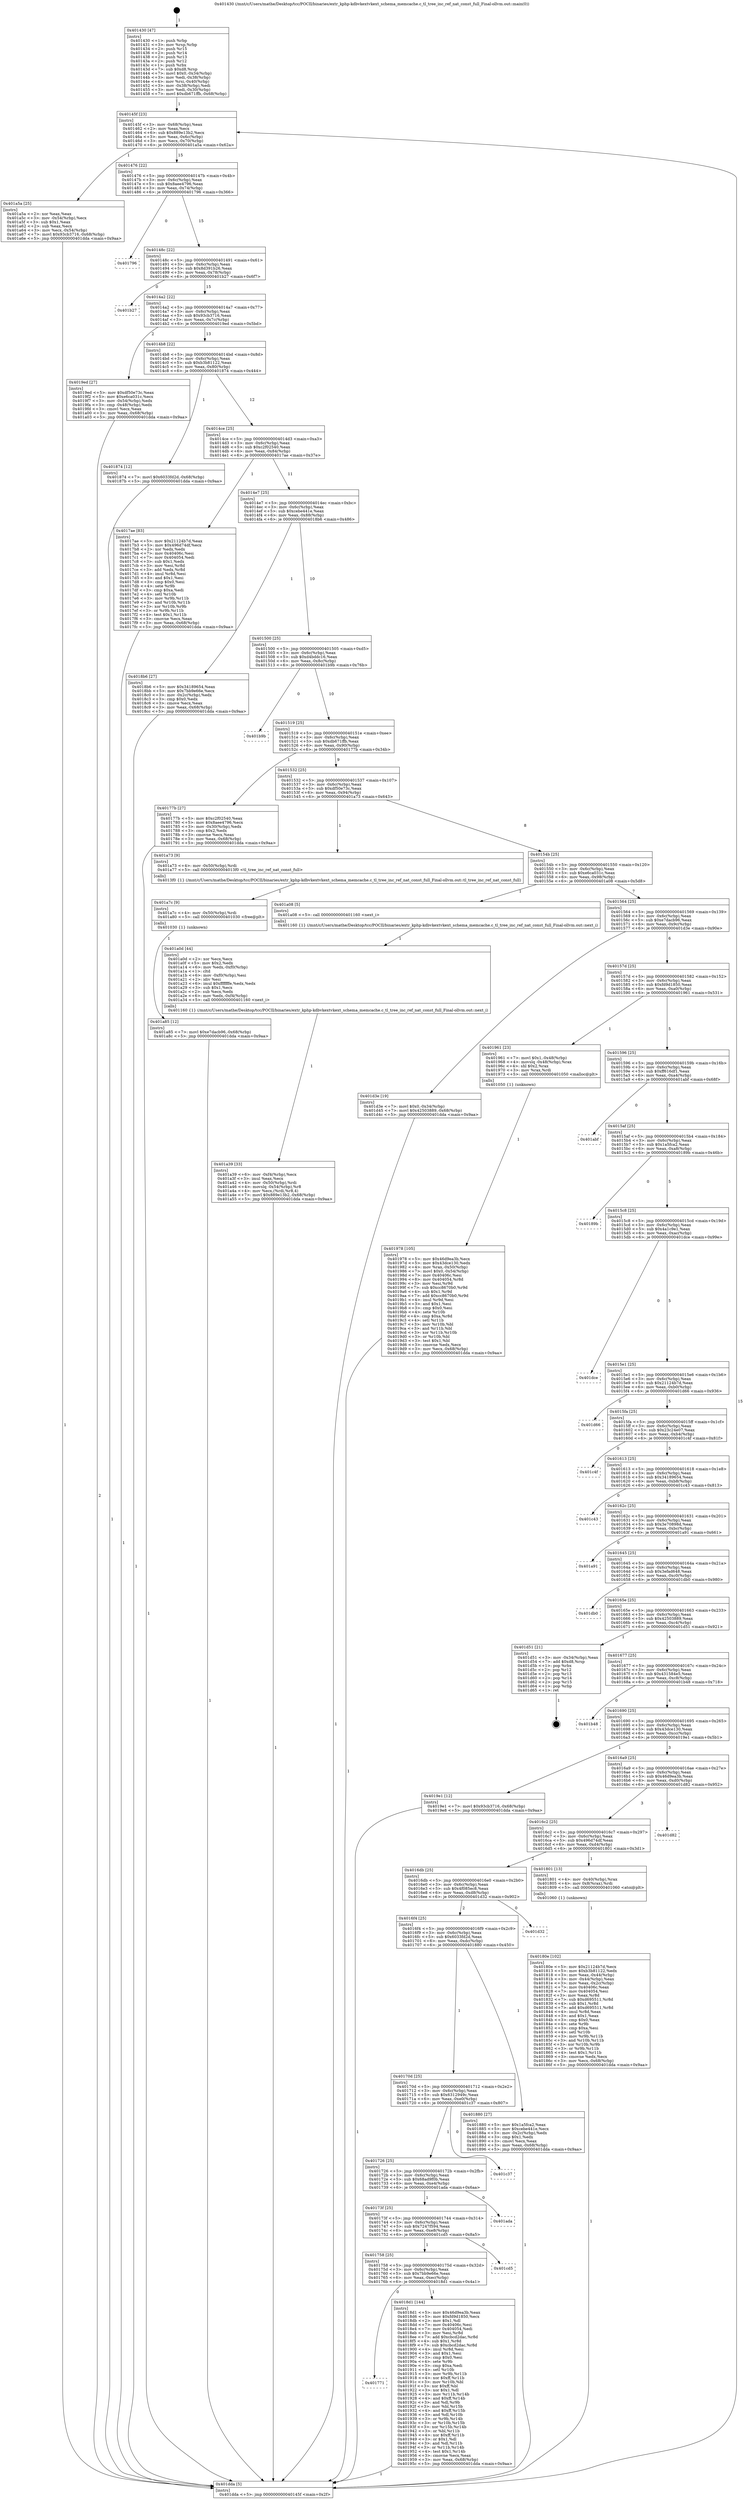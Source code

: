 digraph "0x401430" {
  label = "0x401430 (/mnt/c/Users/mathe/Desktop/tcc/POCII/binaries/extr_kphp-kdbvkextvkext_schema_memcache.c_tl_tree_inc_ref_nat_const_full_Final-ollvm.out::main(0))"
  labelloc = "t"
  node[shape=record]

  Entry [label="",width=0.3,height=0.3,shape=circle,fillcolor=black,style=filled]
  "0x40145f" [label="{
     0x40145f [23]\l
     | [instrs]\l
     &nbsp;&nbsp;0x40145f \<+3\>: mov -0x68(%rbp),%eax\l
     &nbsp;&nbsp;0x401462 \<+2\>: mov %eax,%ecx\l
     &nbsp;&nbsp;0x401464 \<+6\>: sub $0x889e13b2,%ecx\l
     &nbsp;&nbsp;0x40146a \<+3\>: mov %eax,-0x6c(%rbp)\l
     &nbsp;&nbsp;0x40146d \<+3\>: mov %ecx,-0x70(%rbp)\l
     &nbsp;&nbsp;0x401470 \<+6\>: je 0000000000401a5a \<main+0x62a\>\l
  }"]
  "0x401a5a" [label="{
     0x401a5a [25]\l
     | [instrs]\l
     &nbsp;&nbsp;0x401a5a \<+2\>: xor %eax,%eax\l
     &nbsp;&nbsp;0x401a5c \<+3\>: mov -0x54(%rbp),%ecx\l
     &nbsp;&nbsp;0x401a5f \<+3\>: sub $0x1,%eax\l
     &nbsp;&nbsp;0x401a62 \<+2\>: sub %eax,%ecx\l
     &nbsp;&nbsp;0x401a64 \<+3\>: mov %ecx,-0x54(%rbp)\l
     &nbsp;&nbsp;0x401a67 \<+7\>: movl $0x93cb3716,-0x68(%rbp)\l
     &nbsp;&nbsp;0x401a6e \<+5\>: jmp 0000000000401dda \<main+0x9aa\>\l
  }"]
  "0x401476" [label="{
     0x401476 [22]\l
     | [instrs]\l
     &nbsp;&nbsp;0x401476 \<+5\>: jmp 000000000040147b \<main+0x4b\>\l
     &nbsp;&nbsp;0x40147b \<+3\>: mov -0x6c(%rbp),%eax\l
     &nbsp;&nbsp;0x40147e \<+5\>: sub $0x8aee4796,%eax\l
     &nbsp;&nbsp;0x401483 \<+3\>: mov %eax,-0x74(%rbp)\l
     &nbsp;&nbsp;0x401486 \<+6\>: je 0000000000401796 \<main+0x366\>\l
  }"]
  Exit [label="",width=0.3,height=0.3,shape=circle,fillcolor=black,style=filled,peripheries=2]
  "0x401796" [label="{
     0x401796\l
  }", style=dashed]
  "0x40148c" [label="{
     0x40148c [22]\l
     | [instrs]\l
     &nbsp;&nbsp;0x40148c \<+5\>: jmp 0000000000401491 \<main+0x61\>\l
     &nbsp;&nbsp;0x401491 \<+3\>: mov -0x6c(%rbp),%eax\l
     &nbsp;&nbsp;0x401494 \<+5\>: sub $0x8d391b26,%eax\l
     &nbsp;&nbsp;0x401499 \<+3\>: mov %eax,-0x78(%rbp)\l
     &nbsp;&nbsp;0x40149c \<+6\>: je 0000000000401b27 \<main+0x6f7\>\l
  }"]
  "0x401a85" [label="{
     0x401a85 [12]\l
     | [instrs]\l
     &nbsp;&nbsp;0x401a85 \<+7\>: movl $0xe7dacb96,-0x68(%rbp)\l
     &nbsp;&nbsp;0x401a8c \<+5\>: jmp 0000000000401dda \<main+0x9aa\>\l
  }"]
  "0x401b27" [label="{
     0x401b27\l
  }", style=dashed]
  "0x4014a2" [label="{
     0x4014a2 [22]\l
     | [instrs]\l
     &nbsp;&nbsp;0x4014a2 \<+5\>: jmp 00000000004014a7 \<main+0x77\>\l
     &nbsp;&nbsp;0x4014a7 \<+3\>: mov -0x6c(%rbp),%eax\l
     &nbsp;&nbsp;0x4014aa \<+5\>: sub $0x93cb3716,%eax\l
     &nbsp;&nbsp;0x4014af \<+3\>: mov %eax,-0x7c(%rbp)\l
     &nbsp;&nbsp;0x4014b2 \<+6\>: je 00000000004019ed \<main+0x5bd\>\l
  }"]
  "0x401a7c" [label="{
     0x401a7c [9]\l
     | [instrs]\l
     &nbsp;&nbsp;0x401a7c \<+4\>: mov -0x50(%rbp),%rdi\l
     &nbsp;&nbsp;0x401a80 \<+5\>: call 0000000000401030 \<free@plt\>\l
     | [calls]\l
     &nbsp;&nbsp;0x401030 \{1\} (unknown)\l
  }"]
  "0x4019ed" [label="{
     0x4019ed [27]\l
     | [instrs]\l
     &nbsp;&nbsp;0x4019ed \<+5\>: mov $0xdf50e73c,%eax\l
     &nbsp;&nbsp;0x4019f2 \<+5\>: mov $0xe6ca031c,%ecx\l
     &nbsp;&nbsp;0x4019f7 \<+3\>: mov -0x54(%rbp),%edx\l
     &nbsp;&nbsp;0x4019fa \<+3\>: cmp -0x48(%rbp),%edx\l
     &nbsp;&nbsp;0x4019fd \<+3\>: cmovl %ecx,%eax\l
     &nbsp;&nbsp;0x401a00 \<+3\>: mov %eax,-0x68(%rbp)\l
     &nbsp;&nbsp;0x401a03 \<+5\>: jmp 0000000000401dda \<main+0x9aa\>\l
  }"]
  "0x4014b8" [label="{
     0x4014b8 [22]\l
     | [instrs]\l
     &nbsp;&nbsp;0x4014b8 \<+5\>: jmp 00000000004014bd \<main+0x8d\>\l
     &nbsp;&nbsp;0x4014bd \<+3\>: mov -0x6c(%rbp),%eax\l
     &nbsp;&nbsp;0x4014c0 \<+5\>: sub $0xb3b81122,%eax\l
     &nbsp;&nbsp;0x4014c5 \<+3\>: mov %eax,-0x80(%rbp)\l
     &nbsp;&nbsp;0x4014c8 \<+6\>: je 0000000000401874 \<main+0x444\>\l
  }"]
  "0x401a39" [label="{
     0x401a39 [33]\l
     | [instrs]\l
     &nbsp;&nbsp;0x401a39 \<+6\>: mov -0xf4(%rbp),%ecx\l
     &nbsp;&nbsp;0x401a3f \<+3\>: imul %eax,%ecx\l
     &nbsp;&nbsp;0x401a42 \<+4\>: mov -0x50(%rbp),%rdi\l
     &nbsp;&nbsp;0x401a46 \<+4\>: movslq -0x54(%rbp),%r8\l
     &nbsp;&nbsp;0x401a4a \<+4\>: mov %ecx,(%rdi,%r8,4)\l
     &nbsp;&nbsp;0x401a4e \<+7\>: movl $0x889e13b2,-0x68(%rbp)\l
     &nbsp;&nbsp;0x401a55 \<+5\>: jmp 0000000000401dda \<main+0x9aa\>\l
  }"]
  "0x401874" [label="{
     0x401874 [12]\l
     | [instrs]\l
     &nbsp;&nbsp;0x401874 \<+7\>: movl $0x6033fd2d,-0x68(%rbp)\l
     &nbsp;&nbsp;0x40187b \<+5\>: jmp 0000000000401dda \<main+0x9aa\>\l
  }"]
  "0x4014ce" [label="{
     0x4014ce [25]\l
     | [instrs]\l
     &nbsp;&nbsp;0x4014ce \<+5\>: jmp 00000000004014d3 \<main+0xa3\>\l
     &nbsp;&nbsp;0x4014d3 \<+3\>: mov -0x6c(%rbp),%eax\l
     &nbsp;&nbsp;0x4014d6 \<+5\>: sub $0xc2f02540,%eax\l
     &nbsp;&nbsp;0x4014db \<+6\>: mov %eax,-0x84(%rbp)\l
     &nbsp;&nbsp;0x4014e1 \<+6\>: je 00000000004017ae \<main+0x37e\>\l
  }"]
  "0x401a0d" [label="{
     0x401a0d [44]\l
     | [instrs]\l
     &nbsp;&nbsp;0x401a0d \<+2\>: xor %ecx,%ecx\l
     &nbsp;&nbsp;0x401a0f \<+5\>: mov $0x2,%edx\l
     &nbsp;&nbsp;0x401a14 \<+6\>: mov %edx,-0xf0(%rbp)\l
     &nbsp;&nbsp;0x401a1a \<+1\>: cltd\l
     &nbsp;&nbsp;0x401a1b \<+6\>: mov -0xf0(%rbp),%esi\l
     &nbsp;&nbsp;0x401a21 \<+2\>: idiv %esi\l
     &nbsp;&nbsp;0x401a23 \<+6\>: imul $0xfffffffe,%edx,%edx\l
     &nbsp;&nbsp;0x401a29 \<+3\>: sub $0x1,%ecx\l
     &nbsp;&nbsp;0x401a2c \<+2\>: sub %ecx,%edx\l
     &nbsp;&nbsp;0x401a2e \<+6\>: mov %edx,-0xf4(%rbp)\l
     &nbsp;&nbsp;0x401a34 \<+5\>: call 0000000000401160 \<next_i\>\l
     | [calls]\l
     &nbsp;&nbsp;0x401160 \{1\} (/mnt/c/Users/mathe/Desktop/tcc/POCII/binaries/extr_kphp-kdbvkextvkext_schema_memcache.c_tl_tree_inc_ref_nat_const_full_Final-ollvm.out::next_i)\l
  }"]
  "0x4017ae" [label="{
     0x4017ae [83]\l
     | [instrs]\l
     &nbsp;&nbsp;0x4017ae \<+5\>: mov $0x21124b7d,%eax\l
     &nbsp;&nbsp;0x4017b3 \<+5\>: mov $0x496d74df,%ecx\l
     &nbsp;&nbsp;0x4017b8 \<+2\>: xor %edx,%edx\l
     &nbsp;&nbsp;0x4017ba \<+7\>: mov 0x40406c,%esi\l
     &nbsp;&nbsp;0x4017c1 \<+7\>: mov 0x404054,%edi\l
     &nbsp;&nbsp;0x4017c8 \<+3\>: sub $0x1,%edx\l
     &nbsp;&nbsp;0x4017cb \<+3\>: mov %esi,%r8d\l
     &nbsp;&nbsp;0x4017ce \<+3\>: add %edx,%r8d\l
     &nbsp;&nbsp;0x4017d1 \<+4\>: imul %r8d,%esi\l
     &nbsp;&nbsp;0x4017d5 \<+3\>: and $0x1,%esi\l
     &nbsp;&nbsp;0x4017d8 \<+3\>: cmp $0x0,%esi\l
     &nbsp;&nbsp;0x4017db \<+4\>: sete %r9b\l
     &nbsp;&nbsp;0x4017df \<+3\>: cmp $0xa,%edi\l
     &nbsp;&nbsp;0x4017e2 \<+4\>: setl %r10b\l
     &nbsp;&nbsp;0x4017e6 \<+3\>: mov %r9b,%r11b\l
     &nbsp;&nbsp;0x4017e9 \<+3\>: and %r10b,%r11b\l
     &nbsp;&nbsp;0x4017ec \<+3\>: xor %r10b,%r9b\l
     &nbsp;&nbsp;0x4017ef \<+3\>: or %r9b,%r11b\l
     &nbsp;&nbsp;0x4017f2 \<+4\>: test $0x1,%r11b\l
     &nbsp;&nbsp;0x4017f6 \<+3\>: cmovne %ecx,%eax\l
     &nbsp;&nbsp;0x4017f9 \<+3\>: mov %eax,-0x68(%rbp)\l
     &nbsp;&nbsp;0x4017fc \<+5\>: jmp 0000000000401dda \<main+0x9aa\>\l
  }"]
  "0x4014e7" [label="{
     0x4014e7 [25]\l
     | [instrs]\l
     &nbsp;&nbsp;0x4014e7 \<+5\>: jmp 00000000004014ec \<main+0xbc\>\l
     &nbsp;&nbsp;0x4014ec \<+3\>: mov -0x6c(%rbp),%eax\l
     &nbsp;&nbsp;0x4014ef \<+5\>: sub $0xcebe441e,%eax\l
     &nbsp;&nbsp;0x4014f4 \<+6\>: mov %eax,-0x88(%rbp)\l
     &nbsp;&nbsp;0x4014fa \<+6\>: je 00000000004018b6 \<main+0x486\>\l
  }"]
  "0x401978" [label="{
     0x401978 [105]\l
     | [instrs]\l
     &nbsp;&nbsp;0x401978 \<+5\>: mov $0x46d9ea3b,%ecx\l
     &nbsp;&nbsp;0x40197d \<+5\>: mov $0x43dce130,%edx\l
     &nbsp;&nbsp;0x401982 \<+4\>: mov %rax,-0x50(%rbp)\l
     &nbsp;&nbsp;0x401986 \<+7\>: movl $0x0,-0x54(%rbp)\l
     &nbsp;&nbsp;0x40198d \<+7\>: mov 0x40406c,%esi\l
     &nbsp;&nbsp;0x401994 \<+8\>: mov 0x404054,%r8d\l
     &nbsp;&nbsp;0x40199c \<+3\>: mov %esi,%r9d\l
     &nbsp;&nbsp;0x40199f \<+7\>: sub $0xcc8670b0,%r9d\l
     &nbsp;&nbsp;0x4019a6 \<+4\>: sub $0x1,%r9d\l
     &nbsp;&nbsp;0x4019aa \<+7\>: add $0xcc8670b0,%r9d\l
     &nbsp;&nbsp;0x4019b1 \<+4\>: imul %r9d,%esi\l
     &nbsp;&nbsp;0x4019b5 \<+3\>: and $0x1,%esi\l
     &nbsp;&nbsp;0x4019b8 \<+3\>: cmp $0x0,%esi\l
     &nbsp;&nbsp;0x4019bb \<+4\>: sete %r10b\l
     &nbsp;&nbsp;0x4019bf \<+4\>: cmp $0xa,%r8d\l
     &nbsp;&nbsp;0x4019c3 \<+4\>: setl %r11b\l
     &nbsp;&nbsp;0x4019c7 \<+3\>: mov %r10b,%bl\l
     &nbsp;&nbsp;0x4019ca \<+3\>: and %r11b,%bl\l
     &nbsp;&nbsp;0x4019cd \<+3\>: xor %r11b,%r10b\l
     &nbsp;&nbsp;0x4019d0 \<+3\>: or %r10b,%bl\l
     &nbsp;&nbsp;0x4019d3 \<+3\>: test $0x1,%bl\l
     &nbsp;&nbsp;0x4019d6 \<+3\>: cmovne %edx,%ecx\l
     &nbsp;&nbsp;0x4019d9 \<+3\>: mov %ecx,-0x68(%rbp)\l
     &nbsp;&nbsp;0x4019dc \<+5\>: jmp 0000000000401dda \<main+0x9aa\>\l
  }"]
  "0x4018b6" [label="{
     0x4018b6 [27]\l
     | [instrs]\l
     &nbsp;&nbsp;0x4018b6 \<+5\>: mov $0x34189654,%eax\l
     &nbsp;&nbsp;0x4018bb \<+5\>: mov $0x7bb9e66e,%ecx\l
     &nbsp;&nbsp;0x4018c0 \<+3\>: mov -0x2c(%rbp),%edx\l
     &nbsp;&nbsp;0x4018c3 \<+3\>: cmp $0x0,%edx\l
     &nbsp;&nbsp;0x4018c6 \<+3\>: cmove %ecx,%eax\l
     &nbsp;&nbsp;0x4018c9 \<+3\>: mov %eax,-0x68(%rbp)\l
     &nbsp;&nbsp;0x4018cc \<+5\>: jmp 0000000000401dda \<main+0x9aa\>\l
  }"]
  "0x401500" [label="{
     0x401500 [25]\l
     | [instrs]\l
     &nbsp;&nbsp;0x401500 \<+5\>: jmp 0000000000401505 \<main+0xd5\>\l
     &nbsp;&nbsp;0x401505 \<+3\>: mov -0x6c(%rbp),%eax\l
     &nbsp;&nbsp;0x401508 \<+5\>: sub $0xd4bddc16,%eax\l
     &nbsp;&nbsp;0x40150d \<+6\>: mov %eax,-0x8c(%rbp)\l
     &nbsp;&nbsp;0x401513 \<+6\>: je 0000000000401b9b \<main+0x76b\>\l
  }"]
  "0x401771" [label="{
     0x401771\l
  }", style=dashed]
  "0x401b9b" [label="{
     0x401b9b\l
  }", style=dashed]
  "0x401519" [label="{
     0x401519 [25]\l
     | [instrs]\l
     &nbsp;&nbsp;0x401519 \<+5\>: jmp 000000000040151e \<main+0xee\>\l
     &nbsp;&nbsp;0x40151e \<+3\>: mov -0x6c(%rbp),%eax\l
     &nbsp;&nbsp;0x401521 \<+5\>: sub $0xdb671ffb,%eax\l
     &nbsp;&nbsp;0x401526 \<+6\>: mov %eax,-0x90(%rbp)\l
     &nbsp;&nbsp;0x40152c \<+6\>: je 000000000040177b \<main+0x34b\>\l
  }"]
  "0x4018d1" [label="{
     0x4018d1 [144]\l
     | [instrs]\l
     &nbsp;&nbsp;0x4018d1 \<+5\>: mov $0x46d9ea3b,%eax\l
     &nbsp;&nbsp;0x4018d6 \<+5\>: mov $0xfd9d1850,%ecx\l
     &nbsp;&nbsp;0x4018db \<+2\>: mov $0x1,%dl\l
     &nbsp;&nbsp;0x4018dd \<+7\>: mov 0x40406c,%esi\l
     &nbsp;&nbsp;0x4018e4 \<+7\>: mov 0x404054,%edi\l
     &nbsp;&nbsp;0x4018eb \<+3\>: mov %esi,%r8d\l
     &nbsp;&nbsp;0x4018ee \<+7\>: add $0xcbcd2dac,%r8d\l
     &nbsp;&nbsp;0x4018f5 \<+4\>: sub $0x1,%r8d\l
     &nbsp;&nbsp;0x4018f9 \<+7\>: sub $0xcbcd2dac,%r8d\l
     &nbsp;&nbsp;0x401900 \<+4\>: imul %r8d,%esi\l
     &nbsp;&nbsp;0x401904 \<+3\>: and $0x1,%esi\l
     &nbsp;&nbsp;0x401907 \<+3\>: cmp $0x0,%esi\l
     &nbsp;&nbsp;0x40190a \<+4\>: sete %r9b\l
     &nbsp;&nbsp;0x40190e \<+3\>: cmp $0xa,%edi\l
     &nbsp;&nbsp;0x401911 \<+4\>: setl %r10b\l
     &nbsp;&nbsp;0x401915 \<+3\>: mov %r9b,%r11b\l
     &nbsp;&nbsp;0x401918 \<+4\>: xor $0xff,%r11b\l
     &nbsp;&nbsp;0x40191c \<+3\>: mov %r10b,%bl\l
     &nbsp;&nbsp;0x40191f \<+3\>: xor $0xff,%bl\l
     &nbsp;&nbsp;0x401922 \<+3\>: xor $0x1,%dl\l
     &nbsp;&nbsp;0x401925 \<+3\>: mov %r11b,%r14b\l
     &nbsp;&nbsp;0x401928 \<+4\>: and $0xff,%r14b\l
     &nbsp;&nbsp;0x40192c \<+3\>: and %dl,%r9b\l
     &nbsp;&nbsp;0x40192f \<+3\>: mov %bl,%r15b\l
     &nbsp;&nbsp;0x401932 \<+4\>: and $0xff,%r15b\l
     &nbsp;&nbsp;0x401936 \<+3\>: and %dl,%r10b\l
     &nbsp;&nbsp;0x401939 \<+3\>: or %r9b,%r14b\l
     &nbsp;&nbsp;0x40193c \<+3\>: or %r10b,%r15b\l
     &nbsp;&nbsp;0x40193f \<+3\>: xor %r15b,%r14b\l
     &nbsp;&nbsp;0x401942 \<+3\>: or %bl,%r11b\l
     &nbsp;&nbsp;0x401945 \<+4\>: xor $0xff,%r11b\l
     &nbsp;&nbsp;0x401949 \<+3\>: or $0x1,%dl\l
     &nbsp;&nbsp;0x40194c \<+3\>: and %dl,%r11b\l
     &nbsp;&nbsp;0x40194f \<+3\>: or %r11b,%r14b\l
     &nbsp;&nbsp;0x401952 \<+4\>: test $0x1,%r14b\l
     &nbsp;&nbsp;0x401956 \<+3\>: cmovne %ecx,%eax\l
     &nbsp;&nbsp;0x401959 \<+3\>: mov %eax,-0x68(%rbp)\l
     &nbsp;&nbsp;0x40195c \<+5\>: jmp 0000000000401dda \<main+0x9aa\>\l
  }"]
  "0x40177b" [label="{
     0x40177b [27]\l
     | [instrs]\l
     &nbsp;&nbsp;0x40177b \<+5\>: mov $0xc2f02540,%eax\l
     &nbsp;&nbsp;0x401780 \<+5\>: mov $0x8aee4796,%ecx\l
     &nbsp;&nbsp;0x401785 \<+3\>: mov -0x30(%rbp),%edx\l
     &nbsp;&nbsp;0x401788 \<+3\>: cmp $0x2,%edx\l
     &nbsp;&nbsp;0x40178b \<+3\>: cmovne %ecx,%eax\l
     &nbsp;&nbsp;0x40178e \<+3\>: mov %eax,-0x68(%rbp)\l
     &nbsp;&nbsp;0x401791 \<+5\>: jmp 0000000000401dda \<main+0x9aa\>\l
  }"]
  "0x401532" [label="{
     0x401532 [25]\l
     | [instrs]\l
     &nbsp;&nbsp;0x401532 \<+5\>: jmp 0000000000401537 \<main+0x107\>\l
     &nbsp;&nbsp;0x401537 \<+3\>: mov -0x6c(%rbp),%eax\l
     &nbsp;&nbsp;0x40153a \<+5\>: sub $0xdf50e73c,%eax\l
     &nbsp;&nbsp;0x40153f \<+6\>: mov %eax,-0x94(%rbp)\l
     &nbsp;&nbsp;0x401545 \<+6\>: je 0000000000401a73 \<main+0x643\>\l
  }"]
  "0x401dda" [label="{
     0x401dda [5]\l
     | [instrs]\l
     &nbsp;&nbsp;0x401dda \<+5\>: jmp 000000000040145f \<main+0x2f\>\l
  }"]
  "0x401430" [label="{
     0x401430 [47]\l
     | [instrs]\l
     &nbsp;&nbsp;0x401430 \<+1\>: push %rbp\l
     &nbsp;&nbsp;0x401431 \<+3\>: mov %rsp,%rbp\l
     &nbsp;&nbsp;0x401434 \<+2\>: push %r15\l
     &nbsp;&nbsp;0x401436 \<+2\>: push %r14\l
     &nbsp;&nbsp;0x401438 \<+2\>: push %r13\l
     &nbsp;&nbsp;0x40143a \<+2\>: push %r12\l
     &nbsp;&nbsp;0x40143c \<+1\>: push %rbx\l
     &nbsp;&nbsp;0x40143d \<+7\>: sub $0xd8,%rsp\l
     &nbsp;&nbsp;0x401444 \<+7\>: movl $0x0,-0x34(%rbp)\l
     &nbsp;&nbsp;0x40144b \<+3\>: mov %edi,-0x38(%rbp)\l
     &nbsp;&nbsp;0x40144e \<+4\>: mov %rsi,-0x40(%rbp)\l
     &nbsp;&nbsp;0x401452 \<+3\>: mov -0x38(%rbp),%edi\l
     &nbsp;&nbsp;0x401455 \<+3\>: mov %edi,-0x30(%rbp)\l
     &nbsp;&nbsp;0x401458 \<+7\>: movl $0xdb671ffb,-0x68(%rbp)\l
  }"]
  "0x401758" [label="{
     0x401758 [25]\l
     | [instrs]\l
     &nbsp;&nbsp;0x401758 \<+5\>: jmp 000000000040175d \<main+0x32d\>\l
     &nbsp;&nbsp;0x40175d \<+3\>: mov -0x6c(%rbp),%eax\l
     &nbsp;&nbsp;0x401760 \<+5\>: sub $0x7bb9e66e,%eax\l
     &nbsp;&nbsp;0x401765 \<+6\>: mov %eax,-0xec(%rbp)\l
     &nbsp;&nbsp;0x40176b \<+6\>: je 00000000004018d1 \<main+0x4a1\>\l
  }"]
  "0x401a73" [label="{
     0x401a73 [9]\l
     | [instrs]\l
     &nbsp;&nbsp;0x401a73 \<+4\>: mov -0x50(%rbp),%rdi\l
     &nbsp;&nbsp;0x401a77 \<+5\>: call 00000000004013f0 \<tl_tree_inc_ref_nat_const_full\>\l
     | [calls]\l
     &nbsp;&nbsp;0x4013f0 \{1\} (/mnt/c/Users/mathe/Desktop/tcc/POCII/binaries/extr_kphp-kdbvkextvkext_schema_memcache.c_tl_tree_inc_ref_nat_const_full_Final-ollvm.out::tl_tree_inc_ref_nat_const_full)\l
  }"]
  "0x40154b" [label="{
     0x40154b [25]\l
     | [instrs]\l
     &nbsp;&nbsp;0x40154b \<+5\>: jmp 0000000000401550 \<main+0x120\>\l
     &nbsp;&nbsp;0x401550 \<+3\>: mov -0x6c(%rbp),%eax\l
     &nbsp;&nbsp;0x401553 \<+5\>: sub $0xe6ca031c,%eax\l
     &nbsp;&nbsp;0x401558 \<+6\>: mov %eax,-0x98(%rbp)\l
     &nbsp;&nbsp;0x40155e \<+6\>: je 0000000000401a08 \<main+0x5d8\>\l
  }"]
  "0x401cd5" [label="{
     0x401cd5\l
  }", style=dashed]
  "0x401a08" [label="{
     0x401a08 [5]\l
     | [instrs]\l
     &nbsp;&nbsp;0x401a08 \<+5\>: call 0000000000401160 \<next_i\>\l
     | [calls]\l
     &nbsp;&nbsp;0x401160 \{1\} (/mnt/c/Users/mathe/Desktop/tcc/POCII/binaries/extr_kphp-kdbvkextvkext_schema_memcache.c_tl_tree_inc_ref_nat_const_full_Final-ollvm.out::next_i)\l
  }"]
  "0x401564" [label="{
     0x401564 [25]\l
     | [instrs]\l
     &nbsp;&nbsp;0x401564 \<+5\>: jmp 0000000000401569 \<main+0x139\>\l
     &nbsp;&nbsp;0x401569 \<+3\>: mov -0x6c(%rbp),%eax\l
     &nbsp;&nbsp;0x40156c \<+5\>: sub $0xe7dacb96,%eax\l
     &nbsp;&nbsp;0x401571 \<+6\>: mov %eax,-0x9c(%rbp)\l
     &nbsp;&nbsp;0x401577 \<+6\>: je 0000000000401d3e \<main+0x90e\>\l
  }"]
  "0x40173f" [label="{
     0x40173f [25]\l
     | [instrs]\l
     &nbsp;&nbsp;0x40173f \<+5\>: jmp 0000000000401744 \<main+0x314\>\l
     &nbsp;&nbsp;0x401744 \<+3\>: mov -0x6c(%rbp),%eax\l
     &nbsp;&nbsp;0x401747 \<+5\>: sub $0x7247f594,%eax\l
     &nbsp;&nbsp;0x40174c \<+6\>: mov %eax,-0xe8(%rbp)\l
     &nbsp;&nbsp;0x401752 \<+6\>: je 0000000000401cd5 \<main+0x8a5\>\l
  }"]
  "0x401d3e" [label="{
     0x401d3e [19]\l
     | [instrs]\l
     &nbsp;&nbsp;0x401d3e \<+7\>: movl $0x0,-0x34(%rbp)\l
     &nbsp;&nbsp;0x401d45 \<+7\>: movl $0x42503889,-0x68(%rbp)\l
     &nbsp;&nbsp;0x401d4c \<+5\>: jmp 0000000000401dda \<main+0x9aa\>\l
  }"]
  "0x40157d" [label="{
     0x40157d [25]\l
     | [instrs]\l
     &nbsp;&nbsp;0x40157d \<+5\>: jmp 0000000000401582 \<main+0x152\>\l
     &nbsp;&nbsp;0x401582 \<+3\>: mov -0x6c(%rbp),%eax\l
     &nbsp;&nbsp;0x401585 \<+5\>: sub $0xfd9d1850,%eax\l
     &nbsp;&nbsp;0x40158a \<+6\>: mov %eax,-0xa0(%rbp)\l
     &nbsp;&nbsp;0x401590 \<+6\>: je 0000000000401961 \<main+0x531\>\l
  }"]
  "0x401ada" [label="{
     0x401ada\l
  }", style=dashed]
  "0x401961" [label="{
     0x401961 [23]\l
     | [instrs]\l
     &nbsp;&nbsp;0x401961 \<+7\>: movl $0x1,-0x48(%rbp)\l
     &nbsp;&nbsp;0x401968 \<+4\>: movslq -0x48(%rbp),%rax\l
     &nbsp;&nbsp;0x40196c \<+4\>: shl $0x2,%rax\l
     &nbsp;&nbsp;0x401970 \<+3\>: mov %rax,%rdi\l
     &nbsp;&nbsp;0x401973 \<+5\>: call 0000000000401050 \<malloc@plt\>\l
     | [calls]\l
     &nbsp;&nbsp;0x401050 \{1\} (unknown)\l
  }"]
  "0x401596" [label="{
     0x401596 [25]\l
     | [instrs]\l
     &nbsp;&nbsp;0x401596 \<+5\>: jmp 000000000040159b \<main+0x16b\>\l
     &nbsp;&nbsp;0x40159b \<+3\>: mov -0x6c(%rbp),%eax\l
     &nbsp;&nbsp;0x40159e \<+5\>: sub $0xff616df1,%eax\l
     &nbsp;&nbsp;0x4015a3 \<+6\>: mov %eax,-0xa4(%rbp)\l
     &nbsp;&nbsp;0x4015a9 \<+6\>: je 0000000000401abf \<main+0x68f\>\l
  }"]
  "0x401726" [label="{
     0x401726 [25]\l
     | [instrs]\l
     &nbsp;&nbsp;0x401726 \<+5\>: jmp 000000000040172b \<main+0x2fb\>\l
     &nbsp;&nbsp;0x40172b \<+3\>: mov -0x6c(%rbp),%eax\l
     &nbsp;&nbsp;0x40172e \<+5\>: sub $0x68ad9f0b,%eax\l
     &nbsp;&nbsp;0x401733 \<+6\>: mov %eax,-0xe4(%rbp)\l
     &nbsp;&nbsp;0x401739 \<+6\>: je 0000000000401ada \<main+0x6aa\>\l
  }"]
  "0x401abf" [label="{
     0x401abf\l
  }", style=dashed]
  "0x4015af" [label="{
     0x4015af [25]\l
     | [instrs]\l
     &nbsp;&nbsp;0x4015af \<+5\>: jmp 00000000004015b4 \<main+0x184\>\l
     &nbsp;&nbsp;0x4015b4 \<+3\>: mov -0x6c(%rbp),%eax\l
     &nbsp;&nbsp;0x4015b7 \<+5\>: sub $0x1a5fca2,%eax\l
     &nbsp;&nbsp;0x4015bc \<+6\>: mov %eax,-0xa8(%rbp)\l
     &nbsp;&nbsp;0x4015c2 \<+6\>: je 000000000040189b \<main+0x46b\>\l
  }"]
  "0x401c37" [label="{
     0x401c37\l
  }", style=dashed]
  "0x40189b" [label="{
     0x40189b\l
  }", style=dashed]
  "0x4015c8" [label="{
     0x4015c8 [25]\l
     | [instrs]\l
     &nbsp;&nbsp;0x4015c8 \<+5\>: jmp 00000000004015cd \<main+0x19d\>\l
     &nbsp;&nbsp;0x4015cd \<+3\>: mov -0x6c(%rbp),%eax\l
     &nbsp;&nbsp;0x4015d0 \<+5\>: sub $0x4a1c9e1,%eax\l
     &nbsp;&nbsp;0x4015d5 \<+6\>: mov %eax,-0xac(%rbp)\l
     &nbsp;&nbsp;0x4015db \<+6\>: je 0000000000401dce \<main+0x99e\>\l
  }"]
  "0x40170d" [label="{
     0x40170d [25]\l
     | [instrs]\l
     &nbsp;&nbsp;0x40170d \<+5\>: jmp 0000000000401712 \<main+0x2e2\>\l
     &nbsp;&nbsp;0x401712 \<+3\>: mov -0x6c(%rbp),%eax\l
     &nbsp;&nbsp;0x401715 \<+5\>: sub $0x6312949c,%eax\l
     &nbsp;&nbsp;0x40171a \<+6\>: mov %eax,-0xe0(%rbp)\l
     &nbsp;&nbsp;0x401720 \<+6\>: je 0000000000401c37 \<main+0x807\>\l
  }"]
  "0x401dce" [label="{
     0x401dce\l
  }", style=dashed]
  "0x4015e1" [label="{
     0x4015e1 [25]\l
     | [instrs]\l
     &nbsp;&nbsp;0x4015e1 \<+5\>: jmp 00000000004015e6 \<main+0x1b6\>\l
     &nbsp;&nbsp;0x4015e6 \<+3\>: mov -0x6c(%rbp),%eax\l
     &nbsp;&nbsp;0x4015e9 \<+5\>: sub $0x21124b7d,%eax\l
     &nbsp;&nbsp;0x4015ee \<+6\>: mov %eax,-0xb0(%rbp)\l
     &nbsp;&nbsp;0x4015f4 \<+6\>: je 0000000000401d66 \<main+0x936\>\l
  }"]
  "0x401880" [label="{
     0x401880 [27]\l
     | [instrs]\l
     &nbsp;&nbsp;0x401880 \<+5\>: mov $0x1a5fca2,%eax\l
     &nbsp;&nbsp;0x401885 \<+5\>: mov $0xcebe441e,%ecx\l
     &nbsp;&nbsp;0x40188a \<+3\>: mov -0x2c(%rbp),%edx\l
     &nbsp;&nbsp;0x40188d \<+3\>: cmp $0x1,%edx\l
     &nbsp;&nbsp;0x401890 \<+3\>: cmovl %ecx,%eax\l
     &nbsp;&nbsp;0x401893 \<+3\>: mov %eax,-0x68(%rbp)\l
     &nbsp;&nbsp;0x401896 \<+5\>: jmp 0000000000401dda \<main+0x9aa\>\l
  }"]
  "0x401d66" [label="{
     0x401d66\l
  }", style=dashed]
  "0x4015fa" [label="{
     0x4015fa [25]\l
     | [instrs]\l
     &nbsp;&nbsp;0x4015fa \<+5\>: jmp 00000000004015ff \<main+0x1cf\>\l
     &nbsp;&nbsp;0x4015ff \<+3\>: mov -0x6c(%rbp),%eax\l
     &nbsp;&nbsp;0x401602 \<+5\>: sub $0x23c24e07,%eax\l
     &nbsp;&nbsp;0x401607 \<+6\>: mov %eax,-0xb4(%rbp)\l
     &nbsp;&nbsp;0x40160d \<+6\>: je 0000000000401c4f \<main+0x81f\>\l
  }"]
  "0x4016f4" [label="{
     0x4016f4 [25]\l
     | [instrs]\l
     &nbsp;&nbsp;0x4016f4 \<+5\>: jmp 00000000004016f9 \<main+0x2c9\>\l
     &nbsp;&nbsp;0x4016f9 \<+3\>: mov -0x6c(%rbp),%eax\l
     &nbsp;&nbsp;0x4016fc \<+5\>: sub $0x6033fd2d,%eax\l
     &nbsp;&nbsp;0x401701 \<+6\>: mov %eax,-0xdc(%rbp)\l
     &nbsp;&nbsp;0x401707 \<+6\>: je 0000000000401880 \<main+0x450\>\l
  }"]
  "0x401c4f" [label="{
     0x401c4f\l
  }", style=dashed]
  "0x401613" [label="{
     0x401613 [25]\l
     | [instrs]\l
     &nbsp;&nbsp;0x401613 \<+5\>: jmp 0000000000401618 \<main+0x1e8\>\l
     &nbsp;&nbsp;0x401618 \<+3\>: mov -0x6c(%rbp),%eax\l
     &nbsp;&nbsp;0x40161b \<+5\>: sub $0x34189654,%eax\l
     &nbsp;&nbsp;0x401620 \<+6\>: mov %eax,-0xb8(%rbp)\l
     &nbsp;&nbsp;0x401626 \<+6\>: je 0000000000401c43 \<main+0x813\>\l
  }"]
  "0x401d32" [label="{
     0x401d32\l
  }", style=dashed]
  "0x401c43" [label="{
     0x401c43\l
  }", style=dashed]
  "0x40162c" [label="{
     0x40162c [25]\l
     | [instrs]\l
     &nbsp;&nbsp;0x40162c \<+5\>: jmp 0000000000401631 \<main+0x201\>\l
     &nbsp;&nbsp;0x401631 \<+3\>: mov -0x6c(%rbp),%eax\l
     &nbsp;&nbsp;0x401634 \<+5\>: sub $0x3e70898d,%eax\l
     &nbsp;&nbsp;0x401639 \<+6\>: mov %eax,-0xbc(%rbp)\l
     &nbsp;&nbsp;0x40163f \<+6\>: je 0000000000401a91 \<main+0x661\>\l
  }"]
  "0x40180e" [label="{
     0x40180e [102]\l
     | [instrs]\l
     &nbsp;&nbsp;0x40180e \<+5\>: mov $0x21124b7d,%ecx\l
     &nbsp;&nbsp;0x401813 \<+5\>: mov $0xb3b81122,%edx\l
     &nbsp;&nbsp;0x401818 \<+3\>: mov %eax,-0x44(%rbp)\l
     &nbsp;&nbsp;0x40181b \<+3\>: mov -0x44(%rbp),%eax\l
     &nbsp;&nbsp;0x40181e \<+3\>: mov %eax,-0x2c(%rbp)\l
     &nbsp;&nbsp;0x401821 \<+7\>: mov 0x40406c,%eax\l
     &nbsp;&nbsp;0x401828 \<+7\>: mov 0x404054,%esi\l
     &nbsp;&nbsp;0x40182f \<+3\>: mov %eax,%r8d\l
     &nbsp;&nbsp;0x401832 \<+7\>: sub $0xd695511,%r8d\l
     &nbsp;&nbsp;0x401839 \<+4\>: sub $0x1,%r8d\l
     &nbsp;&nbsp;0x40183d \<+7\>: add $0xd695511,%r8d\l
     &nbsp;&nbsp;0x401844 \<+4\>: imul %r8d,%eax\l
     &nbsp;&nbsp;0x401848 \<+3\>: and $0x1,%eax\l
     &nbsp;&nbsp;0x40184b \<+3\>: cmp $0x0,%eax\l
     &nbsp;&nbsp;0x40184e \<+4\>: sete %r9b\l
     &nbsp;&nbsp;0x401852 \<+3\>: cmp $0xa,%esi\l
     &nbsp;&nbsp;0x401855 \<+4\>: setl %r10b\l
     &nbsp;&nbsp;0x401859 \<+3\>: mov %r9b,%r11b\l
     &nbsp;&nbsp;0x40185c \<+3\>: and %r10b,%r11b\l
     &nbsp;&nbsp;0x40185f \<+3\>: xor %r10b,%r9b\l
     &nbsp;&nbsp;0x401862 \<+3\>: or %r9b,%r11b\l
     &nbsp;&nbsp;0x401865 \<+4\>: test $0x1,%r11b\l
     &nbsp;&nbsp;0x401869 \<+3\>: cmovne %edx,%ecx\l
     &nbsp;&nbsp;0x40186c \<+3\>: mov %ecx,-0x68(%rbp)\l
     &nbsp;&nbsp;0x40186f \<+5\>: jmp 0000000000401dda \<main+0x9aa\>\l
  }"]
  "0x401a91" [label="{
     0x401a91\l
  }", style=dashed]
  "0x401645" [label="{
     0x401645 [25]\l
     | [instrs]\l
     &nbsp;&nbsp;0x401645 \<+5\>: jmp 000000000040164a \<main+0x21a\>\l
     &nbsp;&nbsp;0x40164a \<+3\>: mov -0x6c(%rbp),%eax\l
     &nbsp;&nbsp;0x40164d \<+5\>: sub $0x3efad648,%eax\l
     &nbsp;&nbsp;0x401652 \<+6\>: mov %eax,-0xc0(%rbp)\l
     &nbsp;&nbsp;0x401658 \<+6\>: je 0000000000401db0 \<main+0x980\>\l
  }"]
  "0x4016db" [label="{
     0x4016db [25]\l
     | [instrs]\l
     &nbsp;&nbsp;0x4016db \<+5\>: jmp 00000000004016e0 \<main+0x2b0\>\l
     &nbsp;&nbsp;0x4016e0 \<+3\>: mov -0x6c(%rbp),%eax\l
     &nbsp;&nbsp;0x4016e3 \<+5\>: sub $0x4f085ec8,%eax\l
     &nbsp;&nbsp;0x4016e8 \<+6\>: mov %eax,-0xd8(%rbp)\l
     &nbsp;&nbsp;0x4016ee \<+6\>: je 0000000000401d32 \<main+0x902\>\l
  }"]
  "0x401db0" [label="{
     0x401db0\l
  }", style=dashed]
  "0x40165e" [label="{
     0x40165e [25]\l
     | [instrs]\l
     &nbsp;&nbsp;0x40165e \<+5\>: jmp 0000000000401663 \<main+0x233\>\l
     &nbsp;&nbsp;0x401663 \<+3\>: mov -0x6c(%rbp),%eax\l
     &nbsp;&nbsp;0x401666 \<+5\>: sub $0x42503889,%eax\l
     &nbsp;&nbsp;0x40166b \<+6\>: mov %eax,-0xc4(%rbp)\l
     &nbsp;&nbsp;0x401671 \<+6\>: je 0000000000401d51 \<main+0x921\>\l
  }"]
  "0x401801" [label="{
     0x401801 [13]\l
     | [instrs]\l
     &nbsp;&nbsp;0x401801 \<+4\>: mov -0x40(%rbp),%rax\l
     &nbsp;&nbsp;0x401805 \<+4\>: mov 0x8(%rax),%rdi\l
     &nbsp;&nbsp;0x401809 \<+5\>: call 0000000000401060 \<atoi@plt\>\l
     | [calls]\l
     &nbsp;&nbsp;0x401060 \{1\} (unknown)\l
  }"]
  "0x401d51" [label="{
     0x401d51 [21]\l
     | [instrs]\l
     &nbsp;&nbsp;0x401d51 \<+3\>: mov -0x34(%rbp),%eax\l
     &nbsp;&nbsp;0x401d54 \<+7\>: add $0xd8,%rsp\l
     &nbsp;&nbsp;0x401d5b \<+1\>: pop %rbx\l
     &nbsp;&nbsp;0x401d5c \<+2\>: pop %r12\l
     &nbsp;&nbsp;0x401d5e \<+2\>: pop %r13\l
     &nbsp;&nbsp;0x401d60 \<+2\>: pop %r14\l
     &nbsp;&nbsp;0x401d62 \<+2\>: pop %r15\l
     &nbsp;&nbsp;0x401d64 \<+1\>: pop %rbp\l
     &nbsp;&nbsp;0x401d65 \<+1\>: ret\l
  }"]
  "0x401677" [label="{
     0x401677 [25]\l
     | [instrs]\l
     &nbsp;&nbsp;0x401677 \<+5\>: jmp 000000000040167c \<main+0x24c\>\l
     &nbsp;&nbsp;0x40167c \<+3\>: mov -0x6c(%rbp),%eax\l
     &nbsp;&nbsp;0x40167f \<+5\>: sub $0x431584e5,%eax\l
     &nbsp;&nbsp;0x401684 \<+6\>: mov %eax,-0xc8(%rbp)\l
     &nbsp;&nbsp;0x40168a \<+6\>: je 0000000000401b48 \<main+0x718\>\l
  }"]
  "0x4016c2" [label="{
     0x4016c2 [25]\l
     | [instrs]\l
     &nbsp;&nbsp;0x4016c2 \<+5\>: jmp 00000000004016c7 \<main+0x297\>\l
     &nbsp;&nbsp;0x4016c7 \<+3\>: mov -0x6c(%rbp),%eax\l
     &nbsp;&nbsp;0x4016ca \<+5\>: sub $0x496d74df,%eax\l
     &nbsp;&nbsp;0x4016cf \<+6\>: mov %eax,-0xd4(%rbp)\l
     &nbsp;&nbsp;0x4016d5 \<+6\>: je 0000000000401801 \<main+0x3d1\>\l
  }"]
  "0x401b48" [label="{
     0x401b48\l
  }", style=dashed]
  "0x401690" [label="{
     0x401690 [25]\l
     | [instrs]\l
     &nbsp;&nbsp;0x401690 \<+5\>: jmp 0000000000401695 \<main+0x265\>\l
     &nbsp;&nbsp;0x401695 \<+3\>: mov -0x6c(%rbp),%eax\l
     &nbsp;&nbsp;0x401698 \<+5\>: sub $0x43dce130,%eax\l
     &nbsp;&nbsp;0x40169d \<+6\>: mov %eax,-0xcc(%rbp)\l
     &nbsp;&nbsp;0x4016a3 \<+6\>: je 00000000004019e1 \<main+0x5b1\>\l
  }"]
  "0x401d82" [label="{
     0x401d82\l
  }", style=dashed]
  "0x4019e1" [label="{
     0x4019e1 [12]\l
     | [instrs]\l
     &nbsp;&nbsp;0x4019e1 \<+7\>: movl $0x93cb3716,-0x68(%rbp)\l
     &nbsp;&nbsp;0x4019e8 \<+5\>: jmp 0000000000401dda \<main+0x9aa\>\l
  }"]
  "0x4016a9" [label="{
     0x4016a9 [25]\l
     | [instrs]\l
     &nbsp;&nbsp;0x4016a9 \<+5\>: jmp 00000000004016ae \<main+0x27e\>\l
     &nbsp;&nbsp;0x4016ae \<+3\>: mov -0x6c(%rbp),%eax\l
     &nbsp;&nbsp;0x4016b1 \<+5\>: sub $0x46d9ea3b,%eax\l
     &nbsp;&nbsp;0x4016b6 \<+6\>: mov %eax,-0xd0(%rbp)\l
     &nbsp;&nbsp;0x4016bc \<+6\>: je 0000000000401d82 \<main+0x952\>\l
  }"]
  Entry -> "0x401430" [label=" 1"]
  "0x40145f" -> "0x401a5a" [label=" 1"]
  "0x40145f" -> "0x401476" [label=" 15"]
  "0x401d51" -> Exit [label=" 1"]
  "0x401476" -> "0x401796" [label=" 0"]
  "0x401476" -> "0x40148c" [label=" 15"]
  "0x401d3e" -> "0x401dda" [label=" 1"]
  "0x40148c" -> "0x401b27" [label=" 0"]
  "0x40148c" -> "0x4014a2" [label=" 15"]
  "0x401a85" -> "0x401dda" [label=" 1"]
  "0x4014a2" -> "0x4019ed" [label=" 2"]
  "0x4014a2" -> "0x4014b8" [label=" 13"]
  "0x401a7c" -> "0x401a85" [label=" 1"]
  "0x4014b8" -> "0x401874" [label=" 1"]
  "0x4014b8" -> "0x4014ce" [label=" 12"]
  "0x401a73" -> "0x401a7c" [label=" 1"]
  "0x4014ce" -> "0x4017ae" [label=" 1"]
  "0x4014ce" -> "0x4014e7" [label=" 11"]
  "0x401a5a" -> "0x401dda" [label=" 1"]
  "0x4014e7" -> "0x4018b6" [label=" 1"]
  "0x4014e7" -> "0x401500" [label=" 10"]
  "0x401a39" -> "0x401dda" [label=" 1"]
  "0x401500" -> "0x401b9b" [label=" 0"]
  "0x401500" -> "0x401519" [label=" 10"]
  "0x401a0d" -> "0x401a39" [label=" 1"]
  "0x401519" -> "0x40177b" [label=" 1"]
  "0x401519" -> "0x401532" [label=" 9"]
  "0x40177b" -> "0x401dda" [label=" 1"]
  "0x401430" -> "0x40145f" [label=" 1"]
  "0x401dda" -> "0x40145f" [label=" 15"]
  "0x4017ae" -> "0x401dda" [label=" 1"]
  "0x401a08" -> "0x401a0d" [label=" 1"]
  "0x401532" -> "0x401a73" [label=" 1"]
  "0x401532" -> "0x40154b" [label=" 8"]
  "0x4019e1" -> "0x401dda" [label=" 1"]
  "0x40154b" -> "0x401a08" [label=" 1"]
  "0x40154b" -> "0x401564" [label=" 7"]
  "0x401978" -> "0x401dda" [label=" 1"]
  "0x401564" -> "0x401d3e" [label=" 1"]
  "0x401564" -> "0x40157d" [label=" 6"]
  "0x4018d1" -> "0x401dda" [label=" 1"]
  "0x40157d" -> "0x401961" [label=" 1"]
  "0x40157d" -> "0x401596" [label=" 5"]
  "0x401758" -> "0x401771" [label=" 0"]
  "0x401596" -> "0x401abf" [label=" 0"]
  "0x401596" -> "0x4015af" [label=" 5"]
  "0x4019ed" -> "0x401dda" [label=" 2"]
  "0x4015af" -> "0x40189b" [label=" 0"]
  "0x4015af" -> "0x4015c8" [label=" 5"]
  "0x40173f" -> "0x401758" [label=" 1"]
  "0x4015c8" -> "0x401dce" [label=" 0"]
  "0x4015c8" -> "0x4015e1" [label=" 5"]
  "0x401961" -> "0x401978" [label=" 1"]
  "0x4015e1" -> "0x401d66" [label=" 0"]
  "0x4015e1" -> "0x4015fa" [label=" 5"]
  "0x401726" -> "0x40173f" [label=" 1"]
  "0x4015fa" -> "0x401c4f" [label=" 0"]
  "0x4015fa" -> "0x401613" [label=" 5"]
  "0x401758" -> "0x4018d1" [label=" 1"]
  "0x401613" -> "0x401c43" [label=" 0"]
  "0x401613" -> "0x40162c" [label=" 5"]
  "0x40170d" -> "0x401726" [label=" 1"]
  "0x40162c" -> "0x401a91" [label=" 0"]
  "0x40162c" -> "0x401645" [label=" 5"]
  "0x40173f" -> "0x401cd5" [label=" 0"]
  "0x401645" -> "0x401db0" [label=" 0"]
  "0x401645" -> "0x40165e" [label=" 5"]
  "0x4018b6" -> "0x401dda" [label=" 1"]
  "0x40165e" -> "0x401d51" [label=" 1"]
  "0x40165e" -> "0x401677" [label=" 4"]
  "0x401880" -> "0x401dda" [label=" 1"]
  "0x401677" -> "0x401b48" [label=" 0"]
  "0x401677" -> "0x401690" [label=" 4"]
  "0x4016f4" -> "0x401880" [label=" 1"]
  "0x401690" -> "0x4019e1" [label=" 1"]
  "0x401690" -> "0x4016a9" [label=" 3"]
  "0x401726" -> "0x401ada" [label=" 0"]
  "0x4016a9" -> "0x401d82" [label=" 0"]
  "0x4016a9" -> "0x4016c2" [label=" 3"]
  "0x4016f4" -> "0x40170d" [label=" 1"]
  "0x4016c2" -> "0x401801" [label=" 1"]
  "0x4016c2" -> "0x4016db" [label=" 2"]
  "0x401801" -> "0x40180e" [label=" 1"]
  "0x40180e" -> "0x401dda" [label=" 1"]
  "0x401874" -> "0x401dda" [label=" 1"]
  "0x40170d" -> "0x401c37" [label=" 0"]
  "0x4016db" -> "0x401d32" [label=" 0"]
  "0x4016db" -> "0x4016f4" [label=" 2"]
}
